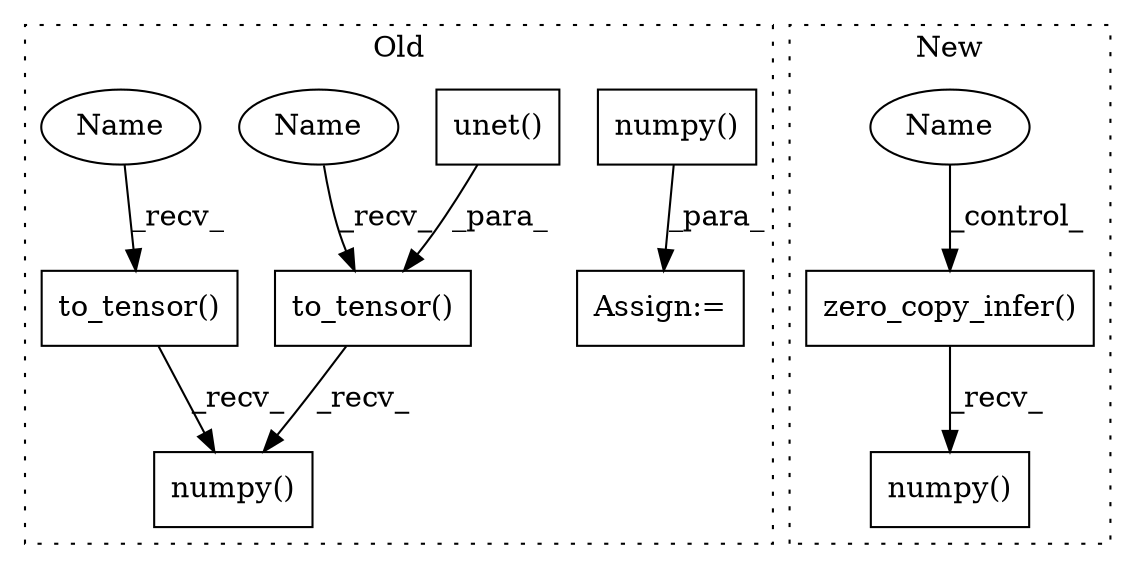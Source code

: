 digraph G {
subgraph cluster0 {
1 [label="numpy()" a="75" s="21520" l="26" shape="box"];
4 [label="numpy()" a="75" s="22404" l="36" shape="box"];
5 [label="to_tensor()" a="75" s="22313,22337" l="17,1" shape="box"];
6 [label="to_tensor()" a="75" s="22273,22300" l="17,1" shape="box"];
8 [label="Assign:=" a="68" s="21517" l="3" shape="box"];
9 [label="unet()" a="75" s="21622" l="232" shape="box"];
10 [label="Name" a="87" s="22273" l="6" shape="ellipse"];
11 [label="Name" a="87" s="22313" l="6" shape="ellipse"];
label = "Old";
style="dotted";
}
subgraph cluster1 {
2 [label="zero_copy_infer()" a="75" s="21515" l="141" shape="box"];
3 [label="Name" a="87" s="21132" l="1" shape="ellipse"];
7 [label="numpy()" a="75" s="22544" l="15" shape="box"];
label = "New";
style="dotted";
}
1 -> 8 [label="_para_"];
2 -> 7 [label="_recv_"];
3 -> 2 [label="_control_"];
5 -> 4 [label="_recv_"];
6 -> 4 [label="_recv_"];
9 -> 6 [label="_para_"];
10 -> 6 [label="_recv_"];
11 -> 5 [label="_recv_"];
}